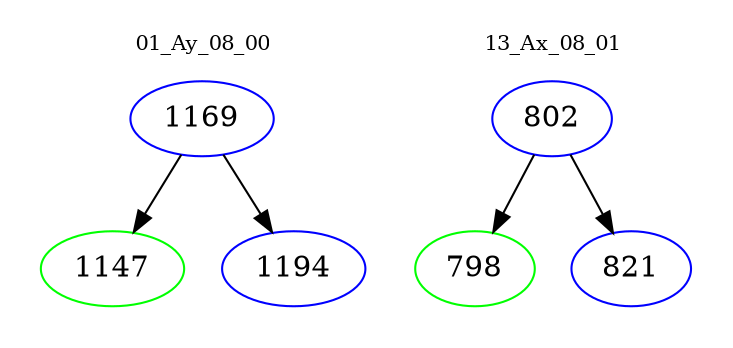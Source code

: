 digraph{
subgraph cluster_0 {
color = white
label = "01_Ay_08_00";
fontsize=10;
T0_1169 [label="1169", color="blue"]
T0_1169 -> T0_1147 [color="black"]
T0_1147 [label="1147", color="green"]
T0_1169 -> T0_1194 [color="black"]
T0_1194 [label="1194", color="blue"]
}
subgraph cluster_1 {
color = white
label = "13_Ax_08_01";
fontsize=10;
T1_802 [label="802", color="blue"]
T1_802 -> T1_798 [color="black"]
T1_798 [label="798", color="green"]
T1_802 -> T1_821 [color="black"]
T1_821 [label="821", color="blue"]
}
}

